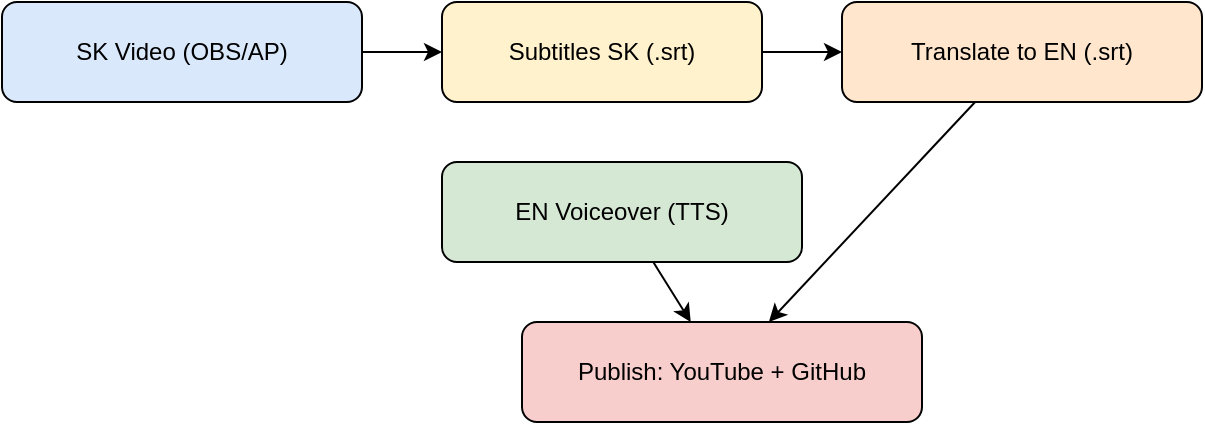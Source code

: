 <mxfile>
  <diagram name="Multilingual Publishing">
    <mxGraphModel><root>
      <mxCell id="0"/><mxCell id="1" parent="0"/>
      <mxCell id="sk" value="SK Video (OBS/AP)" style="rounded=1;whiteSpace=wrap;html=1;fillColor=#dae8fc" vertex="1" parent="1">
        <mxGeometry x="60" y="40" width="180" height="50" as="geometry"/>
      </mxCell>
      <mxCell id="srtSK" value="Subtitles SK (.srt)" style="rounded=1;whiteSpace=wrap;html=1;fillColor=#fff2cc" vertex="1" parent="1">
        <mxGeometry x="280" y="40" width="160" height="50" as="geometry"/>
      </mxCell>
      <mxCell id="srtEN" value="Translate to EN (.srt)" style="rounded=1;whiteSpace=wrap;html=1;fillColor=#ffe6cc" vertex="1" parent="1">
        <mxGeometry x="480" y="40" width="180" height="50" as="geometry"/>
      </mxCell>
      <mxCell id="voice" value="EN Voiceover (TTS)" style="rounded=1;whiteSpace=wrap;html=1;fillColor=#d5e8d4" vertex="1" parent="1">
        <mxGeometry x="280" y="120" width="180" height="50" as="geometry"/>
      </mxCell>
      <mxCell id="out" value="Publish: YouTube + GitHub" style="rounded=1;whiteSpace=wrap;html=1;fillColor=#f8cecc" vertex="1" parent="1">
        <mxGeometry x="320" y="200" width="200" height="50" as="geometry"/>
      </mxCell>
      <mxCell id="e1" edge="1" parent="1" source="sk" target="srtSK"><mxGeometry relative="1" as="geometry"/></mxCell>
      <mxCell id="e2" edge="1" parent="1" source="srtSK" target="srtEN"><mxGeometry relative="1" as="geometry"/></mxCell>
      <mxCell id="e3" edge="1" parent="1" source="srtEN" target="out"><mxGeometry relative="1" as="geometry"/></mxCell>
      <mxCell id="e4" edge="1" parent="1" source="voice" target="out"><mxGeometry relative="1" as="geometry"/></mxCell>
    </root></mxGraphModel>
  </diagram>
</mxfile>

